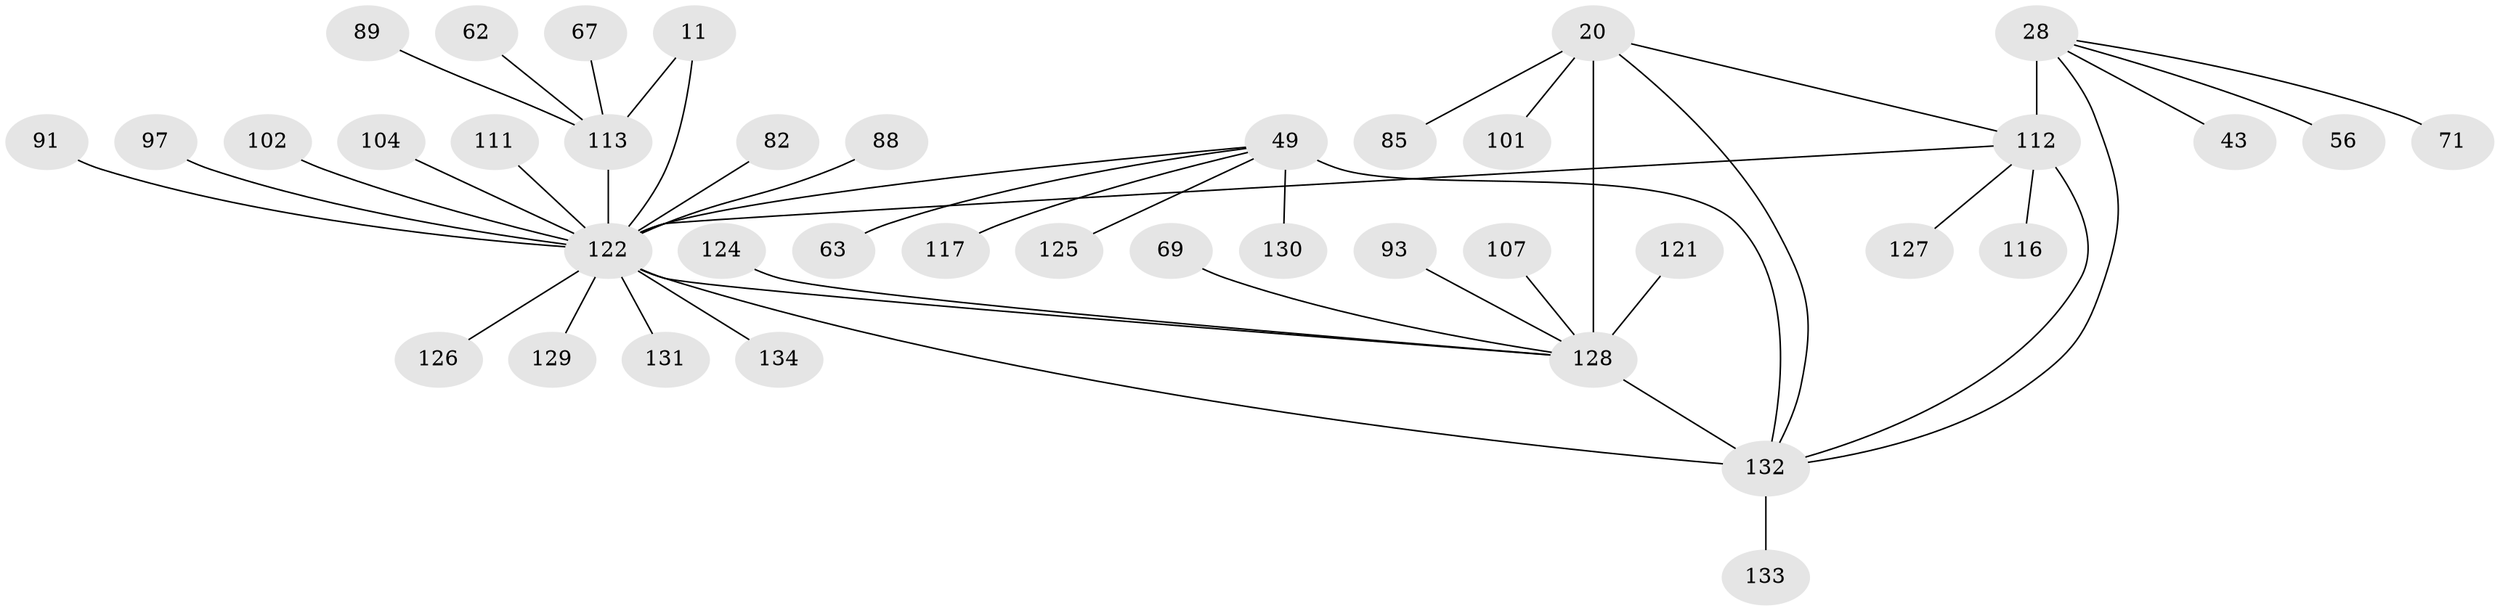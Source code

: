 // original degree distribution, {8: 0.06716417910447761, 11: 0.029850746268656716, 7: 0.029850746268656716, 10: 0.029850746268656716, 6: 0.022388059701492536, 9: 0.029850746268656716, 13: 0.007462686567164179, 5: 0.014925373134328358, 4: 0.007462686567164179, 1: 0.5447761194029851, 3: 0.014925373134328358, 2: 0.20149253731343283}
// Generated by graph-tools (version 1.1) at 2025/57/03/04/25 21:57:33]
// undirected, 40 vertices, 46 edges
graph export_dot {
graph [start="1"]
  node [color=gray90,style=filled];
  11 [super="+9"];
  20 [super="+19"];
  28 [super="+26"];
  43;
  49 [super="+32"];
  56;
  62;
  63;
  67;
  69;
  71;
  82;
  85 [super="+76"];
  88;
  89 [super="+72"];
  91 [super="+86"];
  93;
  97 [super="+35"];
  101;
  102;
  104;
  107;
  111;
  112 [super="+41+110"];
  113 [super="+14+54"];
  116 [super="+68"];
  117;
  121 [super="+96"];
  122 [super="+33+75+64+119+65+78+8+34+73+81+90+95+98+105+106+92"];
  124;
  125 [super="+59"];
  126;
  127;
  128 [super="+57+24+120+37+47+48+51+61"];
  129 [super="+100"];
  130;
  131;
  132 [super="+123+5+74+58+77+114"];
  133;
  134 [super="+83"];
  11 -- 122 [weight=8];
  11 -- 113;
  20 -- 101;
  20 -- 85;
  20 -- 128 [weight=8];
  20 -- 132;
  20 -- 112;
  28 -- 43;
  28 -- 71;
  28 -- 56;
  28 -- 132;
  28 -- 112 [weight=8];
  49 -- 130;
  49 -- 132 [weight=8];
  49 -- 117;
  49 -- 122 [weight=2];
  49 -- 125;
  49 -- 63;
  62 -- 113;
  67 -- 113;
  69 -- 128;
  82 -- 122;
  88 -- 122;
  89 -- 113;
  91 -- 122;
  93 -- 128;
  97 -- 122;
  102 -- 122;
  104 -- 122;
  107 -- 128;
  111 -- 122;
  112 -- 132;
  112 -- 116;
  112 -- 122 [weight=2];
  112 -- 127;
  113 -- 122 [weight=8];
  121 -- 128;
  122 -- 134;
  122 -- 126;
  122 -- 128 [weight=5];
  122 -- 131;
  122 -- 132 [weight=3];
  122 -- 129;
  124 -- 128;
  128 -- 132;
  132 -- 133;
}
